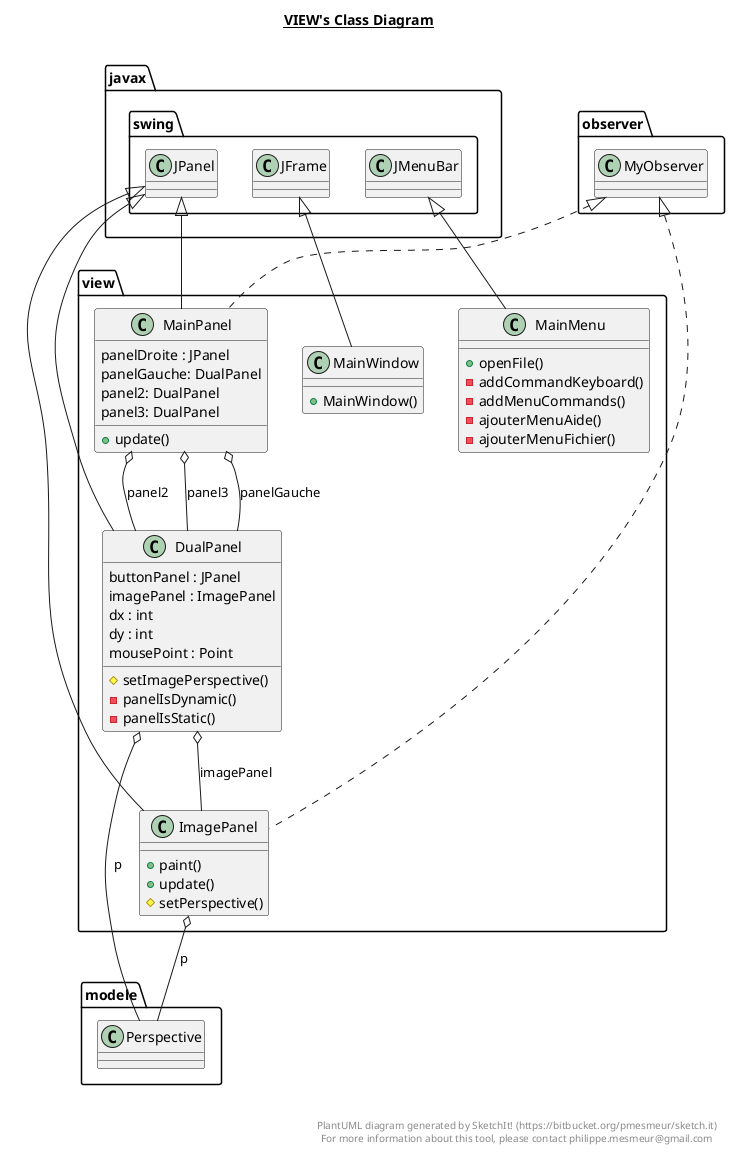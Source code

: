 @startuml

title __VIEW's Class Diagram__\n

  namespace view {
    class view.DualPanel {
        buttonPanel : JPanel
        imagePanel : ImagePanel
        dx : int
        dy : int
        mousePoint : Point
        # setImagePerspective()
        - panelIsDynamic()
        - panelIsStatic()
    }
  }
  

  namespace view {
    class view.ImagePanel {
        + paint()
        + update()
        # setPerspective()
    }
  }
  

  namespace view {
    class view.MainMenu {
        + openFile()
        - addCommandKeyboard()
        - addMenuCommands()
        - ajouterMenuAide()
        - ajouterMenuFichier()
    }
  }
  

  namespace view {
    class view.MainPanel {
        panelDroite : JPanel
        panelGauche: DualPanel
        panel2: DualPanel
        panel3: DualPanel
        + update()
    }
  }
  

  namespace view {
    class view.MainWindow {
        + MainWindow()
    }
  }
  

  view.DualPanel -up-|> javax.swing.JPanel
  view.DualPanel o-- view.ImagePanel : imagePanel
  view.DualPanel o-- modele.Perspective : p
  view.ImagePanel .up.|> observer.MyObserver
  view.ImagePanel -up-|> javax.swing.JPanel
  view.ImagePanel o-- modele.Perspective : p
  view.MainMenu -up-|> javax.swing.JMenuBar
  view.MainPanel .up.|> observer.MyObserver
  view.MainPanel -up-|> javax.swing.JPanel
  view.MainPanel o-- view.DualPanel : panel2
  view.MainPanel o-- view.DualPanel : panel3
  view.MainPanel o-- view.DualPanel : panelGauche
  view.MainWindow -up-|> javax.swing.JFrame


right footer


PlantUML diagram generated by SketchIt! (https://bitbucket.org/pmesmeur/sketch.it)
For more information about this tool, please contact philippe.mesmeur@gmail.com
endfooter

@enduml
